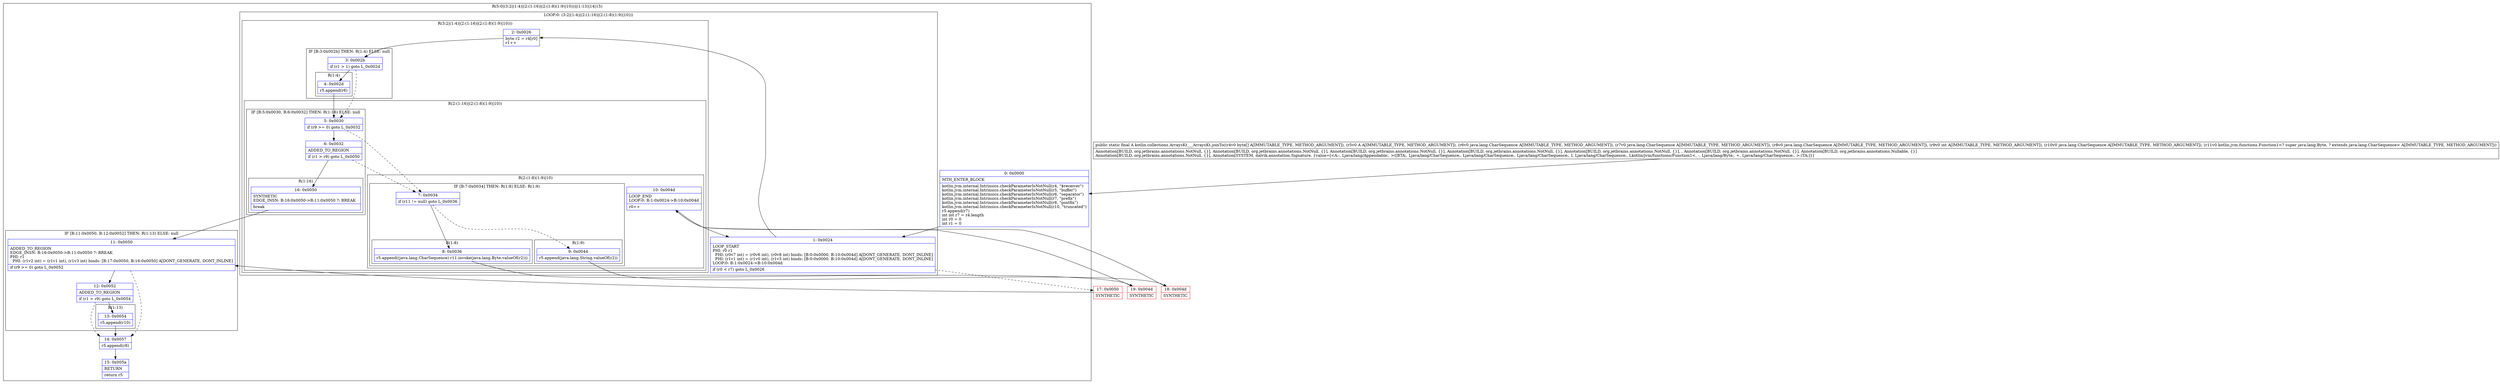digraph "CFG forkotlin.collections.ArraysKt___ArraysKt.joinTo([BLjava\/lang\/Appendable;Ljava\/lang\/CharSequence;Ljava\/lang\/CharSequence;Ljava\/lang\/CharSequence;ILjava\/lang\/CharSequence;Lkotlin\/jvm\/functions\/Function1;)Ljava\/lang\/Appendable;" {
subgraph cluster_Region_1944786598 {
label = "R(5:0|(3:2|(1:4)|(2:(1:16)|(2:(1:8)(1:9)|10)))|(1:13)|14|15)";
node [shape=record,color=blue];
Node_0 [shape=record,label="{0\:\ 0x0000|MTH_ENTER_BLOCK\l|kotlin.jvm.internal.Intrinsics.checkParameterIsNotNull(r4, \"$receiver\")\lkotlin.jvm.internal.Intrinsics.checkParameterIsNotNull(r5, \"buffer\")\lkotlin.jvm.internal.Intrinsics.checkParameterIsNotNull(r6, \"separator\")\lkotlin.jvm.internal.Intrinsics.checkParameterIsNotNull(r7, \"prefix\")\lkotlin.jvm.internal.Intrinsics.checkParameterIsNotNull(r8, \"postfix\")\lkotlin.jvm.internal.Intrinsics.checkParameterIsNotNull(r10, \"truncated\")\lr5.append(r7)\lint int r7 = r4.length\lint r0 = 0\lint r1 = 0\l}"];
subgraph cluster_LoopRegion_1042049227 {
label = "LOOP:0: (3:2|(1:4)|(2:(1:16)|(2:(1:8)(1:9)|10)))";
node [shape=record,color=blue];
Node_1 [shape=record,label="{1\:\ 0x0024|LOOP_START\lPHI: r0 r1 \l  PHI: (r0v7 int) = (r0v6 int), (r0v8 int) binds: [B:0:0x0000, B:10:0x004d] A[DONT_GENERATE, DONT_INLINE]\l  PHI: (r1v1 int) = (r1v0 int), (r1v3 int) binds: [B:0:0x0000, B:10:0x004d] A[DONT_GENERATE, DONT_INLINE]\lLOOP:0: B:1:0x0024\-\>B:10:0x004d\l|if (r0 \< r7) goto L_0x0026\l}"];
subgraph cluster_Region_253281249 {
label = "R(3:2|(1:4)|(2:(1:16)|(2:(1:8)(1:9)|10)))";
node [shape=record,color=blue];
Node_2 [shape=record,label="{2\:\ 0x0026|byte r2 = r4[r0]\lr1++\l}"];
subgraph cluster_IfRegion_1365299891 {
label = "IF [B:3:0x002b] THEN: R(1:4) ELSE: null";
node [shape=record,color=blue];
Node_3 [shape=record,label="{3\:\ 0x002b|if (r1 \> 1) goto L_0x002d\l}"];
subgraph cluster_Region_1005391729 {
label = "R(1:4)";
node [shape=record,color=blue];
Node_4 [shape=record,label="{4\:\ 0x002d|r5.append(r6)\l}"];
}
}
subgraph cluster_Region_37524237 {
label = "R(2:(1:16)|(2:(1:8)(1:9)|10))";
node [shape=record,color=blue];
subgraph cluster_IfRegion_405669045 {
label = "IF [B:5:0x0030, B:6:0x0032] THEN: R(1:16) ELSE: null";
node [shape=record,color=blue];
Node_5 [shape=record,label="{5\:\ 0x0030|if (r9 \>= 0) goto L_0x0032\l}"];
Node_6 [shape=record,label="{6\:\ 0x0032|ADDED_TO_REGION\l|if (r1 \> r9) goto L_0x0050\l}"];
subgraph cluster_Region_1198342319 {
label = "R(1:16)";
node [shape=record,color=blue];
Node_16 [shape=record,label="{16\:\ 0x0050|SYNTHETIC\lEDGE_INSN: B:16:0x0050\-\>B:11:0x0050 ?: BREAK  \l|break\l}"];
}
}
subgraph cluster_Region_695837454 {
label = "R(2:(1:8)(1:9)|10)";
node [shape=record,color=blue];
subgraph cluster_IfRegion_443163321 {
label = "IF [B:7:0x0034] THEN: R(1:8) ELSE: R(1:9)";
node [shape=record,color=blue];
Node_7 [shape=record,label="{7\:\ 0x0034|if (r11 != null) goto L_0x0036\l}"];
subgraph cluster_Region_1236217858 {
label = "R(1:8)";
node [shape=record,color=blue];
Node_8 [shape=record,label="{8\:\ 0x0036|r5.append((java.lang.CharSequence) r11.invoke(java.lang.Byte.valueOf(r2)))\l}"];
}
subgraph cluster_Region_795698881 {
label = "R(1:9)";
node [shape=record,color=blue];
Node_9 [shape=record,label="{9\:\ 0x0044|r5.append(java.lang.String.valueOf(r2))\l}"];
}
}
Node_10 [shape=record,label="{10\:\ 0x004d|LOOP_END\lLOOP:0: B:1:0x0024\-\>B:10:0x004d\l|r0++\l}"];
}
}
}
}
subgraph cluster_IfRegion_2056627553 {
label = "IF [B:11:0x0050, B:12:0x0052] THEN: R(1:13) ELSE: null";
node [shape=record,color=blue];
Node_11 [shape=record,label="{11\:\ 0x0050|ADDED_TO_REGION\lEDGE_INSN: B:16:0x0050\-\>B:11:0x0050 ?: BREAK  \lPHI: r1 \l  PHI: (r1v2 int) = (r1v1 int), (r1v3 int) binds: [B:17:0x0050, B:16:0x0050] A[DONT_GENERATE, DONT_INLINE]\l|if (r9 \>= 0) goto L_0x0052\l}"];
Node_12 [shape=record,label="{12\:\ 0x0052|ADDED_TO_REGION\l|if (r1 \> r9) goto L_0x0054\l}"];
subgraph cluster_Region_36189115 {
label = "R(1:13)";
node [shape=record,color=blue];
Node_13 [shape=record,label="{13\:\ 0x0054|r5.append(r10)\l}"];
}
}
Node_14 [shape=record,label="{14\:\ 0x0057|r5.append(r8)\l}"];
Node_15 [shape=record,label="{15\:\ 0x005a|RETURN\l|return r5\l}"];
}
Node_17 [shape=record,color=red,label="{17\:\ 0x0050|SYNTHETIC\l}"];
Node_18 [shape=record,color=red,label="{18\:\ 0x004d|SYNTHETIC\l}"];
Node_19 [shape=record,color=red,label="{19\:\ 0x004d|SYNTHETIC\l}"];
MethodNode[shape=record,label="{public static final A kotlin.collections.ArraysKt___ArraysKt.joinTo((r4v0 byte[] A[IMMUTABLE_TYPE, METHOD_ARGUMENT]), (r5v0 A A[IMMUTABLE_TYPE, METHOD_ARGUMENT]), (r6v0 java.lang.CharSequence A[IMMUTABLE_TYPE, METHOD_ARGUMENT]), (r7v0 java.lang.CharSequence A[IMMUTABLE_TYPE, METHOD_ARGUMENT]), (r8v0 java.lang.CharSequence A[IMMUTABLE_TYPE, METHOD_ARGUMENT]), (r9v0 int A[IMMUTABLE_TYPE, METHOD_ARGUMENT]), (r10v0 java.lang.CharSequence A[IMMUTABLE_TYPE, METHOD_ARGUMENT]), (r11v0 kotlin.jvm.functions.Function1\<? super java.lang.Byte, ? extends java.lang.CharSequence\> A[IMMUTABLE_TYPE, METHOD_ARGUMENT]))  | Annotation[BUILD, org.jetbrains.annotations.NotNull, \{\}], Annotation[BUILD, org.jetbrains.annotations.NotNull, \{\}], Annotation[BUILD, org.jetbrains.annotations.NotNull, \{\}], Annotation[BUILD, org.jetbrains.annotations.NotNull, \{\}], Annotation[BUILD, org.jetbrains.annotations.NotNull, \{\}], , Annotation[BUILD, org.jetbrains.annotations.NotNull, \{\}], Annotation[BUILD, org.jetbrains.annotations.Nullable, \{\}]\lAnnotation[BUILD, org.jetbrains.annotations.NotNull, \{\}], Annotation[SYSTEM, dalvik.annotation.Signature, \{value=[\<A::, Ljava\/lang\/Appendable;, \>([BTA;, Ljava\/lang\/CharSequence;, Ljava\/lang\/CharSequence;, Ljava\/lang\/CharSequence;, I, Ljava\/lang\/CharSequence;, Lkotlin\/jvm\/functions\/Function1\<, \-, Ljava\/lang\/Byte;, +, Ljava\/lang\/CharSequence;, \>;)TA;]\}]\l}"];
MethodNode -> Node_0;
Node_0 -> Node_1;
Node_1 -> Node_2;
Node_1 -> Node_17[style=dashed];
Node_2 -> Node_3;
Node_3 -> Node_4;
Node_3 -> Node_5[style=dashed];
Node_4 -> Node_5;
Node_5 -> Node_6;
Node_5 -> Node_7[style=dashed];
Node_6 -> Node_7[style=dashed];
Node_6 -> Node_16;
Node_16 -> Node_11;
Node_7 -> Node_8;
Node_7 -> Node_9[style=dashed];
Node_8 -> Node_19;
Node_9 -> Node_18;
Node_10 -> Node_1;
Node_11 -> Node_12;
Node_11 -> Node_14[style=dashed];
Node_12 -> Node_13;
Node_12 -> Node_14[style=dashed];
Node_13 -> Node_14;
Node_14 -> Node_15;
Node_17 -> Node_11;
Node_18 -> Node_10;
Node_19 -> Node_10;
}

